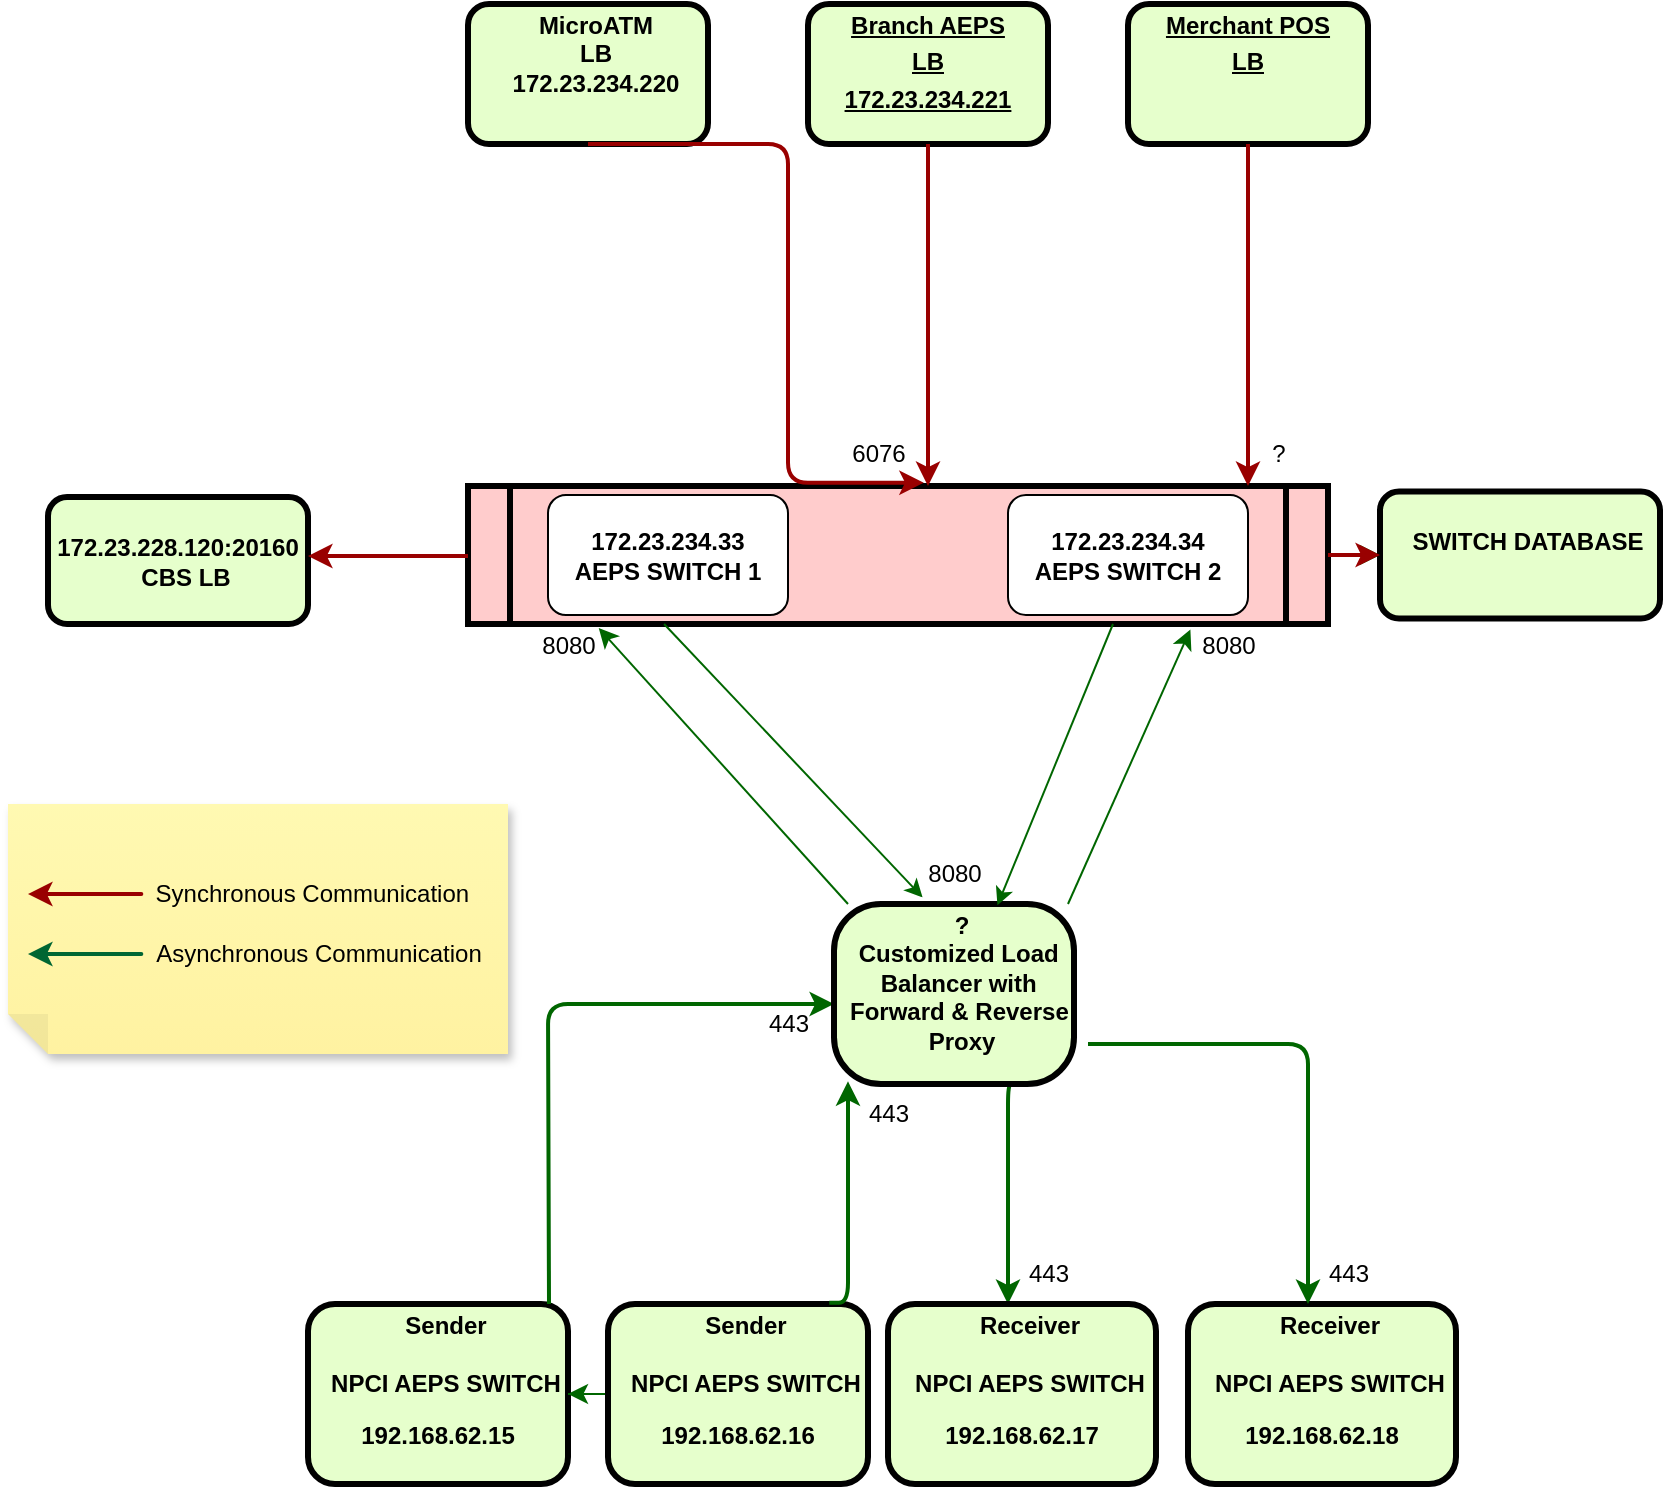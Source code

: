 <mxfile version="20.3.0" type="github">
  <diagram name="Page-1" id="c7558073-3199-34d8-9f00-42111426c3f3">
    <mxGraphModel dx="1234" dy="394" grid="1" gridSize="10" guides="1" tooltips="1" connect="1" arrows="1" fold="1" page="1" pageScale="1" pageWidth="826" pageHeight="1169" background="none" math="0" shadow="0">
      <root>
        <mxCell id="0" />
        <mxCell id="1" parent="0" />
        <mxCell id="2" value="&lt;p style=&quot;margin: 0px; margin-top: 4px; text-align: center; text-decoration: underline;&quot;&gt;&lt;/p&gt;&lt;p style=&quot;margin: 0px; margin-left: 8px;&quot;&gt;MicroATM&lt;/p&gt;&lt;p style=&quot;margin: 0px; margin-left: 8px;&quot;&gt;LB&lt;/p&gt;&lt;p style=&quot;margin: 0px; margin-left: 8px;&quot;&gt;172.23.234.220&lt;/p&gt;" style="verticalAlign=middle;align=center;overflow=fill;fontSize=12;fontFamily=Helvetica;html=1;rounded=1;fontStyle=1;strokeWidth=3;fillColor=#E6FFCC" parent="1" vertex="1">
          <mxGeometry x="230" y="150" width="120" height="70" as="geometry" />
        </mxCell>
        <mxCell id="vpj-GagNGOUXVlxgpGIW-142" value="" style="edgeStyle=orthogonalEdgeStyle;rounded=0;orthogonalLoop=1;jettySize=auto;html=1;strokeColor=#006600;endSize=7;" edge="1" parent="1" source="5" target="vpj-GagNGOUXVlxgpGIW-140">
          <mxGeometry relative="1" as="geometry" />
        </mxCell>
        <mxCell id="5" value="" style="shape=process;whiteSpace=wrap;align=center;verticalAlign=middle;size=0.048;fontStyle=1;strokeWidth=3;fillColor=#FFCCCC" parent="1" vertex="1">
          <mxGeometry x="230" y="391" width="430" height="69" as="geometry" />
        </mxCell>
        <mxCell id="6" value="&lt;p style=&quot;margin: 4px 0px 0px;&quot;&gt;&lt;u&gt;Branch AEPS&lt;/u&gt;&lt;/p&gt;&lt;p style=&quot;margin: 4px 0px 0px;&quot;&gt;&lt;u&gt;LB&lt;/u&gt;&lt;/p&gt;&lt;p style=&quot;margin: 4px 0px 0px;&quot;&gt;&lt;u&gt;172.23.234.221&lt;/u&gt;&lt;/p&gt;" style="verticalAlign=middle;align=center;overflow=fill;fontSize=12;fontFamily=Helvetica;html=1;rounded=1;fontStyle=1;strokeWidth=3;fillColor=#E6FFCC" parent="1" vertex="1">
          <mxGeometry x="400" y="150" width="120" height="70" as="geometry" />
        </mxCell>
        <mxCell id="8" value="&lt;p style=&quot;margin: 0px; margin-top: 4px; text-align: center; text-decoration: underline;&quot;&gt;&lt;/p&gt;&lt;p style=&quot;text-decoration-line: underline; margin: 4px 0px 0px;&quot;&gt;Merchant POS&lt;/p&gt;&lt;p style=&quot;text-decoration-line: underline; margin: 4px 0px 0px;&quot;&gt;LB&lt;/p&gt;" style="verticalAlign=middle;align=center;overflow=fill;fontSize=12;fontFamily=Helvetica;html=1;rounded=1;fontStyle=1;strokeWidth=3;fillColor=#E6FFCC" parent="1" vertex="1">
          <mxGeometry x="560" y="150" width="120" height="70" as="geometry" />
        </mxCell>
        <mxCell id="10" value="&lt;p style=&quot;margin: 0px; margin-top: 4px; text-align: center; text-decoration: underline;&quot;&gt;&lt;/p&gt;&lt;br&gt;172.23.228.120:20160&lt;br&gt;&lt;p style=&quot;margin: 0px; margin-left: 8px;&quot;&gt;&lt;span style=&quot;background-color: initial;&quot;&gt;CBS LB&lt;/span&gt;&lt;br&gt;&lt;/p&gt;" style="verticalAlign=middle;align=center;overflow=fill;fontSize=12;fontFamily=Helvetica;html=1;rounded=1;fontStyle=1;strokeWidth=3;fillColor=#E6FFCC" parent="1" vertex="1">
          <mxGeometry x="20" y="396.5" width="130" height="63.5" as="geometry" />
        </mxCell>
        <mxCell id="11" value="&lt;p style=&quot;margin: 0px; margin-top: 4px; text-align: center; text-decoration: underline;&quot;&gt;&lt;/p&gt;&lt;p style=&quot;margin: 0px; margin-left: 8px;&quot;&gt;&lt;span style=&quot;background-color: initial;&quot;&gt;Sender&lt;/span&gt;&lt;br&gt;&lt;/p&gt;&lt;p style=&quot;margin: 0px; margin-left: 8px;&quot;&gt;&lt;span style=&quot;background-color: initial;&quot;&gt;&lt;br&gt;&lt;/span&gt;&lt;/p&gt;&lt;p style=&quot;margin: 0px; margin-left: 8px;&quot;&gt;NPCI AEPS SWITCH&lt;/p&gt;&lt;p align=&quot;center&quot; class=&quot;MsoNormal&quot;&gt;&lt;span lang=&quot;EN-US&quot;&gt;192.168.62.15&lt;/span&gt;&lt;/p&gt;" style="verticalAlign=middle;align=center;overflow=fill;fontSize=12;fontFamily=Helvetica;html=1;rounded=1;fontStyle=1;strokeWidth=3;fillColor=#E6FFCC" parent="1" vertex="1">
          <mxGeometry x="150" y="800" width="130" height="90" as="geometry" />
        </mxCell>
        <mxCell id="56" value="" style="edgeStyle=elbowEdgeStyle;elbow=horizontal;strokeColor=#990000;strokeWidth=2;entryX=0.53;entryY=-0.024;entryDx=0;entryDy=0;entryPerimeter=0;exitX=0.5;exitY=1;exitDx=0;exitDy=0;" parent="1" source="2" target="5" edge="1">
          <mxGeometry width="100" height="100" relative="1" as="geometry">
            <mxPoint x="50" y="500" as="sourcePoint" />
            <mxPoint x="150" y="400" as="targetPoint" />
            <Array as="points">
              <mxPoint x="390" y="240" />
              <mxPoint x="420" y="350" />
              <mxPoint x="290" y="250" />
              <mxPoint x="350" y="250" />
              <mxPoint x="360" y="230" />
              <mxPoint x="420" y="370" />
              <mxPoint x="390" y="320" />
              <mxPoint x="360" y="250" />
              <mxPoint x="460" y="390" />
              <mxPoint x="300" y="230" />
              <mxPoint x="260" y="200" />
              <mxPoint x="280" y="220" />
              <mxPoint x="290" y="250" />
              <mxPoint x="300" y="270" />
              <mxPoint x="280" y="360" />
            </Array>
          </mxGeometry>
        </mxCell>
        <mxCell id="59" value="" style="edgeStyle=elbowEdgeStyle;elbow=horizontal;strokeColor=#990000;strokeWidth=2" parent="1" source="6" target="5" edge="1">
          <mxGeometry width="100" height="100" relative="1" as="geometry">
            <mxPoint x="350" y="370" as="sourcePoint" />
            <mxPoint x="450" y="270" as="targetPoint" />
            <Array as="points">
              <mxPoint x="460" y="230" />
              <mxPoint x="420" y="210" />
              <mxPoint x="440" y="260" />
              <mxPoint x="430" y="240" />
              <mxPoint x="460" y="320" />
            </Array>
          </mxGeometry>
        </mxCell>
        <mxCell id="68" value="" style="edgeStyle=elbowEdgeStyle;elbow=horizontal;strokeColor=#990000;strokeWidth=2" parent="1" source="8" target="5" edge="1">
          <mxGeometry width="100" height="100" relative="1" as="geometry">
            <mxPoint x="570" y="380" as="sourcePoint" />
            <mxPoint x="510" y="250" as="targetPoint" />
            <Array as="points">
              <mxPoint x="620" y="240" />
              <mxPoint x="580" y="220" />
              <mxPoint x="560" y="230" />
              <mxPoint x="600" y="250" />
            </Array>
          </mxGeometry>
        </mxCell>
        <mxCell id="88" value="" style="edgeStyle=elbowEdgeStyle;elbow=horizontal;strokeColor=#006600;strokeWidth=2;exitX=0.75;exitY=1;exitDx=0;exitDy=0;" parent="1" source="vpj-GagNGOUXVlxgpGIW-118" edge="1">
          <mxGeometry width="100" height="100" relative="1" as="geometry">
            <mxPoint x="500" y="700" as="sourcePoint" />
            <mxPoint x="500" y="800" as="targetPoint" />
            <Array as="points">
              <mxPoint x="500" y="750" />
              <mxPoint x="500" y="810" />
              <mxPoint x="500" y="790" />
              <mxPoint x="500" y="780" />
              <mxPoint x="500" y="800" />
              <mxPoint x="440" y="740" />
              <mxPoint x="430" y="760" />
              <mxPoint x="440" y="750" />
              <mxPoint x="440" y="770" />
              <mxPoint x="440" y="780" />
              <mxPoint x="440" y="800" />
              <mxPoint x="440" y="730" />
              <mxPoint x="380" y="570" />
              <mxPoint x="360" y="570" />
              <mxPoint x="390" y="480" />
            </Array>
          </mxGeometry>
        </mxCell>
        <mxCell id="89" value="" style="edgeStyle=elbowEdgeStyle;elbow=horizontal;strokeColor=#006600;strokeWidth=2;" parent="1" edge="1">
          <mxGeometry width="100" height="100" relative="1" as="geometry">
            <mxPoint x="270.5" y="800" as="sourcePoint" />
            <mxPoint x="413" y="650" as="targetPoint" />
            <Array as="points">
              <mxPoint x="270" y="720" />
              <mxPoint x="313" y="660" />
              <mxPoint x="193" y="740" />
              <mxPoint x="233" y="700" />
              <mxPoint x="243" y="690" />
              <mxPoint x="293" y="670" />
              <mxPoint x="465" y="690" />
              <mxPoint x="463" y="670" />
              <mxPoint x="453" y="680" />
              <mxPoint x="363" y="650" />
              <mxPoint x="363" y="590" />
              <mxPoint x="473" y="510" />
              <mxPoint x="433" y="570" />
              <mxPoint x="443" y="540" />
              <mxPoint x="403" y="530" />
              <mxPoint x="393" y="500" />
              <mxPoint x="363" y="420" />
            </Array>
          </mxGeometry>
        </mxCell>
        <mxCell id="92" value="" style="edgeStyle=elbowEdgeStyle;elbow=horizontal;strokeColor=#990000;strokeWidth=2" parent="1" source="5" target="10" edge="1">
          <mxGeometry width="100" height="100" relative="1" as="geometry">
            <mxPoint x="30.0" y="500" as="sourcePoint" />
            <mxPoint x="130.0" y="400" as="targetPoint" />
            <Array as="points">
              <mxPoint x="190" y="426" />
              <mxPoint x="170" y="420" />
              <mxPoint x="200" y="416" />
              <mxPoint x="250" y="470" />
            </Array>
          </mxGeometry>
        </mxCell>
        <mxCell id="vpj-GagNGOUXVlxgpGIW-102" value="&lt;span style=&quot;color: rgba(0, 0, 0, 0); font-family: monospace; font-size: 0px; font-style: normal; font-variant-ligatures: normal; font-variant-caps: normal; font-weight: 400; letter-spacing: normal; orphans: 2; text-align: start; text-indent: 0px; text-transform: none; widows: 2; word-spacing: 0px; -webkit-text-stroke-width: 0px; background-color: rgb(248, 249, 250); text-decoration-thickness: initial; text-decoration-style: initial; text-decoration-color: initial; float: none; display: inline !important;&quot;&gt;&amp;nbsp;&lt;/span&gt;" style="text;whiteSpace=wrap;html=1;" vertex="1" parent="1">
          <mxGeometry x="650" y="260" width="30" height="40" as="geometry" />
        </mxCell>
        <mxCell id="vpj-GagNGOUXVlxgpGIW-110" value="&lt;span style=&quot;color: rgba(0, 0, 0, 0); font-family: monospace; font-size: 0px; font-style: normal; font-variant-ligatures: normal; font-variant-caps: normal; font-weight: 400; letter-spacing: normal; orphans: 2; text-align: start; text-indent: 0px; text-transform: none; widows: 2; word-spacing: 0px; -webkit-text-stroke-width: 0px; background-color: rgb(248, 249, 250); text-decoration-thickness: initial; text-decoration-style: initial; text-decoration-color: initial; float: none; display: inline !important;&quot;&gt;&amp;nbsp;&lt;/span&gt;" style="text;whiteSpace=wrap;html=1;" vertex="1" parent="1">
          <mxGeometry x="250" y="550" width="30" height="40" as="geometry" />
        </mxCell>
        <mxCell id="vpj-GagNGOUXVlxgpGIW-109" value="" style="shape=note;whiteSpace=wrap;html=1;backgroundOutline=1;fontColor=#000000;darkOpacity=0.05;fillColor=#FFF9B2;strokeColor=none;fillStyle=solid;direction=west;gradientDirection=north;gradientColor=#FFF2A1;shadow=1;size=20;pointerEvents=1;" vertex="1" parent="1">
          <mxGeometry y="550" width="250" height="125" as="geometry" />
        </mxCell>
        <mxCell id="vpj-GagNGOUXVlxgpGIW-111" value="" style="edgeStyle=elbowEdgeStyle;elbow=horizontal;strokeColor=#990000;strokeWidth=2" edge="1" parent="1">
          <mxGeometry width="100" height="100" relative="1" as="geometry">
            <mxPoint x="60" y="595" as="sourcePoint" />
            <mxPoint x="10" y="595" as="targetPoint" />
            <Array as="points">
              <mxPoint x="70" y="595" />
              <mxPoint x="100" y="591" />
              <mxPoint x="150" y="645" />
            </Array>
          </mxGeometry>
        </mxCell>
        <mxCell id="vpj-GagNGOUXVlxgpGIW-112" value="&amp;nbsp;Synchronous Communication" style="text;html=1;resizable=0;autosize=1;align=center;verticalAlign=middle;points=[];fillColor=none;strokeColor=none;rounded=0;" vertex="1" parent="1">
          <mxGeometry x="60" y="580" width="180" height="30" as="geometry" />
        </mxCell>
        <mxCell id="vpj-GagNGOUXVlxgpGIW-113" value="" style="edgeStyle=elbowEdgeStyle;elbow=horizontal;strokeColor=#006633;strokeWidth=2" edge="1" parent="1">
          <mxGeometry width="100" height="100" relative="1" as="geometry">
            <mxPoint x="60" y="625" as="sourcePoint" />
            <mxPoint x="10" y="625" as="targetPoint" />
            <Array as="points">
              <mxPoint x="70" y="625" />
              <mxPoint x="100" y="621" />
              <mxPoint x="150" y="675" />
            </Array>
          </mxGeometry>
        </mxCell>
        <mxCell id="vpj-GagNGOUXVlxgpGIW-114" value="Asynchronous Communication" style="text;html=1;resizable=0;autosize=1;align=center;verticalAlign=middle;points=[];fillColor=none;strokeColor=none;rounded=0;" vertex="1" parent="1">
          <mxGeometry x="60" y="610" width="190" height="30" as="geometry" />
        </mxCell>
        <mxCell id="vpj-GagNGOUXVlxgpGIW-115" value="&lt;b&gt;172.23.234.33&lt;/b&gt;&lt;br&gt;&lt;b&gt;AEPS SWITCH 1&lt;/b&gt;" style="rounded=1;whiteSpace=wrap;html=1;" vertex="1" parent="1">
          <mxGeometry x="270" y="395.5" width="120" height="60" as="geometry" />
        </mxCell>
        <mxCell id="vpj-GagNGOUXVlxgpGIW-116" value="&lt;b&gt;172.23.234.34&lt;br&gt;AEPS SWITCH 2&lt;/b&gt;" style="rounded=1;whiteSpace=wrap;html=1;" vertex="1" parent="1">
          <mxGeometry x="500" y="395.5" width="120" height="60" as="geometry" />
        </mxCell>
        <mxCell id="vpj-GagNGOUXVlxgpGIW-118" value="&lt;p style=&quot;margin: 0px; margin-top: 4px; text-align: center; text-decoration: underline;&quot;&gt;&lt;/p&gt;&lt;p style=&quot;margin: 0px; margin-left: 8px;&quot;&gt;&lt;span style=&quot;background-color: initial;&quot;&gt;?&lt;/span&gt;&lt;/p&gt;&lt;p style=&quot;margin: 0px; margin-left: 8px;&quot;&gt;&lt;span style=&quot;background-color: initial;&quot;&gt;Customized Load&amp;nbsp;&lt;/span&gt;&lt;br&gt;&lt;/p&gt;&lt;p style=&quot;margin: 0px; margin-left: 8px;&quot;&gt;Balancer with&amp;nbsp;&lt;/p&gt;&lt;p style=&quot;margin: 0px; margin-left: 8px;&quot;&gt;Forward &amp;amp; Reverse&amp;nbsp;&lt;/p&gt;&lt;p style=&quot;margin: 0px; margin-left: 8px;&quot;&gt;Proxy&lt;/p&gt;&lt;p style=&quot;margin: 0px; margin-left: 8px;&quot;&gt;&lt;br&gt;&lt;/p&gt;&lt;p style=&quot;margin: 0px; margin-left: 8px;&quot;&gt;&lt;br&gt;&lt;/p&gt;" style="verticalAlign=middle;align=center;overflow=fill;fontSize=12;fontFamily=Helvetica;html=1;rounded=1;fontStyle=1;strokeWidth=3;fillColor=#E6FFCC;arcSize=26;" vertex="1" parent="1">
          <mxGeometry x="413" y="600" width="120" height="90" as="geometry" />
        </mxCell>
        <mxCell id="vpj-GagNGOUXVlxgpGIW-121" value="" style="endArrow=classic;html=1;rounded=0;strokeColor=#006600;entryX=0.152;entryY=1.029;entryDx=0;entryDy=0;entryPerimeter=0;endSize=7;" edge="1" parent="1" target="5">
          <mxGeometry width="50" height="50" relative="1" as="geometry">
            <mxPoint x="420" y="600" as="sourcePoint" />
            <mxPoint x="290" y="470" as="targetPoint" />
          </mxGeometry>
        </mxCell>
        <mxCell id="vpj-GagNGOUXVlxgpGIW-122" value="" style="endArrow=classic;html=1;rounded=0;strokeColor=#006600;exitX=0.228;exitY=1;exitDx=0;exitDy=0;exitPerimeter=0;entryX=0.369;entryY=-0.037;entryDx=0;entryDy=0;entryPerimeter=0;" edge="1" parent="1" source="5" target="vpj-GagNGOUXVlxgpGIW-118">
          <mxGeometry width="50" height="50" relative="1" as="geometry">
            <mxPoint x="360" y="620" as="sourcePoint" />
            <mxPoint x="410" y="570" as="targetPoint" />
            <Array as="points" />
          </mxGeometry>
        </mxCell>
        <mxCell id="vpj-GagNGOUXVlxgpGIW-123" value="" style="endArrow=classic;html=1;rounded=0;strokeColor=#006600;entryX=0.84;entryY=1.039;entryDx=0;entryDy=0;entryPerimeter=0;endSize=7;" edge="1" parent="1" target="5">
          <mxGeometry width="50" height="50" relative="1" as="geometry">
            <mxPoint x="530" y="600" as="sourcePoint" />
            <mxPoint x="390.0" y="462.631" as="targetPoint" />
          </mxGeometry>
        </mxCell>
        <mxCell id="vpj-GagNGOUXVlxgpGIW-124" value="" style="endArrow=classic;html=1;rounded=0;strokeColor=#006600;exitX=0.75;exitY=1;exitDx=0;exitDy=0;entryX=0.681;entryY=0.007;entryDx=0;entryDy=0;entryPerimeter=0;" edge="1" parent="1" source="5" target="vpj-GagNGOUXVlxgpGIW-118">
          <mxGeometry width="50" height="50" relative="1" as="geometry">
            <mxPoint x="373" y="460" as="sourcePoint" />
            <mxPoint x="413.04" y="550" as="targetPoint" />
            <Array as="points" />
          </mxGeometry>
        </mxCell>
        <mxCell id="vpj-GagNGOUXVlxgpGIW-128" value="&lt;p style=&quot;margin: 0px; margin-top: 4px; text-align: center; text-decoration: underline;&quot;&gt;&lt;/p&gt;&lt;p style=&quot;margin: 0px; margin-left: 8px;&quot;&gt;Receiver&lt;/p&gt;&lt;p style=&quot;margin: 0px; margin-left: 8px;&quot;&gt;&lt;br&gt;&lt;/p&gt;&lt;p style=&quot;margin: 0px; margin-left: 8px;&quot;&gt;NPCI AEPS SWITCH&lt;/p&gt;&lt;p align=&quot;center&quot; class=&quot;MsoNormal&quot;&gt;&lt;span lang=&quot;EN-US&quot;&gt;192.168.62.18&lt;/span&gt;&lt;/p&gt;&lt;p align=&quot;center&quot; class=&quot;MsoNormal&quot;&gt;&lt;span lang=&quot;EN-US&quot;&gt;&lt;br&gt;&lt;/span&gt;&lt;/p&gt;" style="verticalAlign=middle;align=center;overflow=fill;fontSize=12;fontFamily=Helvetica;html=1;rounded=1;fontStyle=1;strokeWidth=3;fillColor=#E6FFCC" vertex="1" parent="1">
          <mxGeometry x="590" y="800" width="134" height="90" as="geometry" />
        </mxCell>
        <mxCell id="vpj-GagNGOUXVlxgpGIW-133" value="" style="edgeStyle=orthogonalEdgeStyle;rounded=0;orthogonalLoop=1;jettySize=auto;html=1;strokeColor=#006600;endSize=7;" edge="1" parent="1" source="vpj-GagNGOUXVlxgpGIW-129" target="11">
          <mxGeometry relative="1" as="geometry" />
        </mxCell>
        <mxCell id="vpj-GagNGOUXVlxgpGIW-129" value="&lt;p style=&quot;margin: 0px; margin-top: 4px; text-align: center; text-decoration: underline;&quot;&gt;&lt;/p&gt;&lt;p style=&quot;margin: 0px; margin-left: 8px;&quot;&gt;&lt;span style=&quot;background-color: initial;&quot;&gt;Sender&lt;/span&gt;&lt;br&gt;&lt;/p&gt;&lt;p style=&quot;margin: 0px; margin-left: 8px;&quot;&gt;&lt;span style=&quot;background-color: initial;&quot;&gt;&lt;br&gt;&lt;/span&gt;&lt;/p&gt;&lt;p style=&quot;margin: 0px; margin-left: 8px;&quot;&gt;NPCI AEPS SWITCH&lt;/p&gt;&lt;p align=&quot;center&quot; class=&quot;MsoNormal&quot;&gt;&lt;span lang=&quot;EN-US&quot;&gt;192.168.62.16&lt;/span&gt;&lt;/p&gt;" style="verticalAlign=middle;align=center;overflow=fill;fontSize=12;fontFamily=Helvetica;html=1;rounded=1;fontStyle=1;strokeWidth=3;fillColor=#E6FFCC" vertex="1" parent="1">
          <mxGeometry x="300" y="800" width="130" height="90" as="geometry" />
        </mxCell>
        <mxCell id="vpj-GagNGOUXVlxgpGIW-130" value="&lt;p style=&quot;margin: 0px; margin-top: 4px; text-align: center; text-decoration: underline;&quot;&gt;&lt;/p&gt;&lt;p style=&quot;margin: 0px; margin-left: 8px;&quot;&gt;Receiver&lt;/p&gt;&lt;p style=&quot;margin: 0px; margin-left: 8px;&quot;&gt;&lt;br&gt;&lt;/p&gt;&lt;p style=&quot;margin: 0px; margin-left: 8px;&quot;&gt;NPCI AEPS SWITCH&lt;/p&gt;&lt;p align=&quot;center&quot; class=&quot;MsoNormal&quot;&gt;&lt;span lang=&quot;EN-US&quot;&gt;192.168.62.17&lt;/span&gt;&lt;/p&gt;" style="verticalAlign=middle;align=center;overflow=fill;fontSize=12;fontFamily=Helvetica;html=1;rounded=1;fontStyle=1;strokeWidth=3;fillColor=#E6FFCC" vertex="1" parent="1">
          <mxGeometry x="440" y="800" width="134" height="90" as="geometry" />
        </mxCell>
        <mxCell id="vpj-GagNGOUXVlxgpGIW-132" value="" style="edgeStyle=elbowEdgeStyle;elbow=horizontal;strokeColor=#006600;strokeWidth=2;" edge="1" parent="1">
          <mxGeometry width="100" height="100" relative="1" as="geometry">
            <mxPoint x="540" y="670" as="sourcePoint" />
            <mxPoint x="650" y="800" as="targetPoint" />
            <Array as="points">
              <mxPoint x="650" y="730" />
              <mxPoint x="660" y="800" />
              <mxPoint x="660" y="780" />
              <mxPoint x="660" y="770" />
              <mxPoint x="660" y="790" />
              <mxPoint x="600" y="730" />
              <mxPoint x="590" y="750" />
              <mxPoint x="600" y="740" />
              <mxPoint x="600" y="760" />
              <mxPoint x="600" y="770" />
              <mxPoint x="600" y="790" />
              <mxPoint x="600" y="720" />
              <mxPoint x="540" y="560" />
              <mxPoint x="520" y="560" />
              <mxPoint x="550" y="470" />
            </Array>
          </mxGeometry>
        </mxCell>
        <mxCell id="vpj-GagNGOUXVlxgpGIW-134" value="" style="edgeStyle=elbowEdgeStyle;elbow=horizontal;strokeColor=#006600;strokeWidth=2;exitX=0.851;exitY=-0.007;exitDx=0;exitDy=0;exitPerimeter=0;entryX=0.064;entryY=0.985;entryDx=0;entryDy=0;entryPerimeter=0;" edge="1" parent="1" source="vpj-GagNGOUXVlxgpGIW-129" target="vpj-GagNGOUXVlxgpGIW-118">
          <mxGeometry width="100" height="100" relative="1" as="geometry">
            <mxPoint x="360" y="790" as="sourcePoint" />
            <mxPoint x="420" y="700" as="targetPoint" />
            <Array as="points">
              <mxPoint x="420" y="690" />
              <mxPoint x="420" y="730" />
              <mxPoint x="363" y="670" />
              <mxPoint x="243" y="750" />
              <mxPoint x="283" y="710" />
              <mxPoint x="293" y="700" />
              <mxPoint x="343" y="680" />
              <mxPoint x="515" y="700" />
              <mxPoint x="513" y="680" />
              <mxPoint x="503" y="690" />
              <mxPoint x="413" y="660" />
              <mxPoint x="413" y="600" />
              <mxPoint x="523" y="520" />
              <mxPoint x="483" y="580" />
              <mxPoint x="493" y="550" />
              <mxPoint x="453" y="540" />
              <mxPoint x="443" y="510" />
              <mxPoint x="413" y="430" />
            </Array>
          </mxGeometry>
        </mxCell>
        <mxCell id="vpj-GagNGOUXVlxgpGIW-136" value="6076" style="text;html=1;resizable=0;autosize=1;align=center;verticalAlign=middle;points=[];fillColor=none;strokeColor=none;rounded=0;" vertex="1" parent="1">
          <mxGeometry x="410" y="360" width="50" height="30" as="geometry" />
        </mxCell>
        <mxCell id="vpj-GagNGOUXVlxgpGIW-137" value="?" style="text;html=1;resizable=0;autosize=1;align=center;verticalAlign=middle;points=[];fillColor=none;strokeColor=none;rounded=0;" vertex="1" parent="1">
          <mxGeometry x="620" y="360" width="30" height="30" as="geometry" />
        </mxCell>
        <mxCell id="vpj-GagNGOUXVlxgpGIW-138" value="8080" style="text;html=1;resizable=0;autosize=1;align=center;verticalAlign=middle;points=[];fillColor=none;strokeColor=none;rounded=0;" vertex="1" parent="1">
          <mxGeometry x="255" y="455.5" width="50" height="30" as="geometry" />
        </mxCell>
        <mxCell id="vpj-GagNGOUXVlxgpGIW-139" value="8080" style="text;html=1;resizable=0;autosize=1;align=center;verticalAlign=middle;points=[];fillColor=none;strokeColor=none;rounded=0;" vertex="1" parent="1">
          <mxGeometry x="585" y="455.5" width="50" height="30" as="geometry" />
        </mxCell>
        <mxCell id="vpj-GagNGOUXVlxgpGIW-140" value="&lt;p style=&quot;margin: 0px; margin-top: 4px; text-align: center; text-decoration: underline;&quot;&gt;&lt;/p&gt;&lt;br&gt;&lt;p style=&quot;margin: 0px; margin-left: 8px;&quot;&gt;&lt;span style=&quot;background-color: initial;&quot;&gt;SWITCH DATABASE&lt;/span&gt;&lt;br&gt;&lt;/p&gt;&lt;p style=&quot;margin: 0px; margin-left: 8px;&quot;&gt;&lt;span style=&quot;background-color: initial;&quot;&gt;&lt;br&gt;&lt;/span&gt;&lt;/p&gt;" style="verticalAlign=middle;align=center;overflow=fill;fontSize=12;fontFamily=Helvetica;html=1;rounded=1;fontStyle=1;strokeWidth=3;fillColor=#E6FFCC" vertex="1" parent="1">
          <mxGeometry x="686" y="393.75" width="140" height="63.5" as="geometry" />
        </mxCell>
        <mxCell id="vpj-GagNGOUXVlxgpGIW-141" value="" style="edgeStyle=elbowEdgeStyle;elbow=horizontal;strokeColor=#990000;strokeWidth=2;entryX=0;entryY=0.5;entryDx=0;entryDy=0;exitX=1;exitY=0.5;exitDx=0;exitDy=0;" edge="1" parent="1" source="5" target="vpj-GagNGOUXVlxgpGIW-140">
          <mxGeometry width="100" height="100" relative="1" as="geometry">
            <mxPoint x="690" y="430" as="sourcePoint" />
            <mxPoint x="610" y="430" as="targetPoint" />
            <Array as="points">
              <mxPoint x="680" y="426" />
              <mxPoint x="710" y="410" />
              <mxPoint x="650" y="430" />
              <mxPoint x="630" y="424" />
              <mxPoint x="660" y="420" />
              <mxPoint x="710" y="474" />
            </Array>
          </mxGeometry>
        </mxCell>
        <mxCell id="vpj-GagNGOUXVlxgpGIW-143" value="443" style="text;html=1;resizable=0;autosize=1;align=center;verticalAlign=middle;points=[];fillColor=none;strokeColor=none;rounded=0;" vertex="1" parent="1">
          <mxGeometry x="370" y="645" width="40" height="30" as="geometry" />
        </mxCell>
        <mxCell id="vpj-GagNGOUXVlxgpGIW-144" value="443" style="text;html=1;resizable=0;autosize=1;align=center;verticalAlign=middle;points=[];fillColor=none;strokeColor=none;rounded=0;" vertex="1" parent="1">
          <mxGeometry x="500" y="770" width="40" height="30" as="geometry" />
        </mxCell>
        <mxCell id="vpj-GagNGOUXVlxgpGIW-145" value="443" style="text;html=1;resizable=0;autosize=1;align=center;verticalAlign=middle;points=[];fillColor=none;strokeColor=none;rounded=0;" vertex="1" parent="1">
          <mxGeometry x="420" y="690" width="40" height="30" as="geometry" />
        </mxCell>
        <mxCell id="vpj-GagNGOUXVlxgpGIW-146" value="443" style="text;html=1;resizable=0;autosize=1;align=center;verticalAlign=middle;points=[];fillColor=none;strokeColor=none;rounded=0;" vertex="1" parent="1">
          <mxGeometry x="650" y="770" width="40" height="30" as="geometry" />
        </mxCell>
        <mxCell id="vpj-GagNGOUXVlxgpGIW-148" value="8080" style="text;html=1;resizable=0;autosize=1;align=center;verticalAlign=middle;points=[];fillColor=none;strokeColor=none;rounded=0;" vertex="1" parent="1">
          <mxGeometry x="448" y="570" width="50" height="30" as="geometry" />
        </mxCell>
      </root>
    </mxGraphModel>
  </diagram>
</mxfile>
